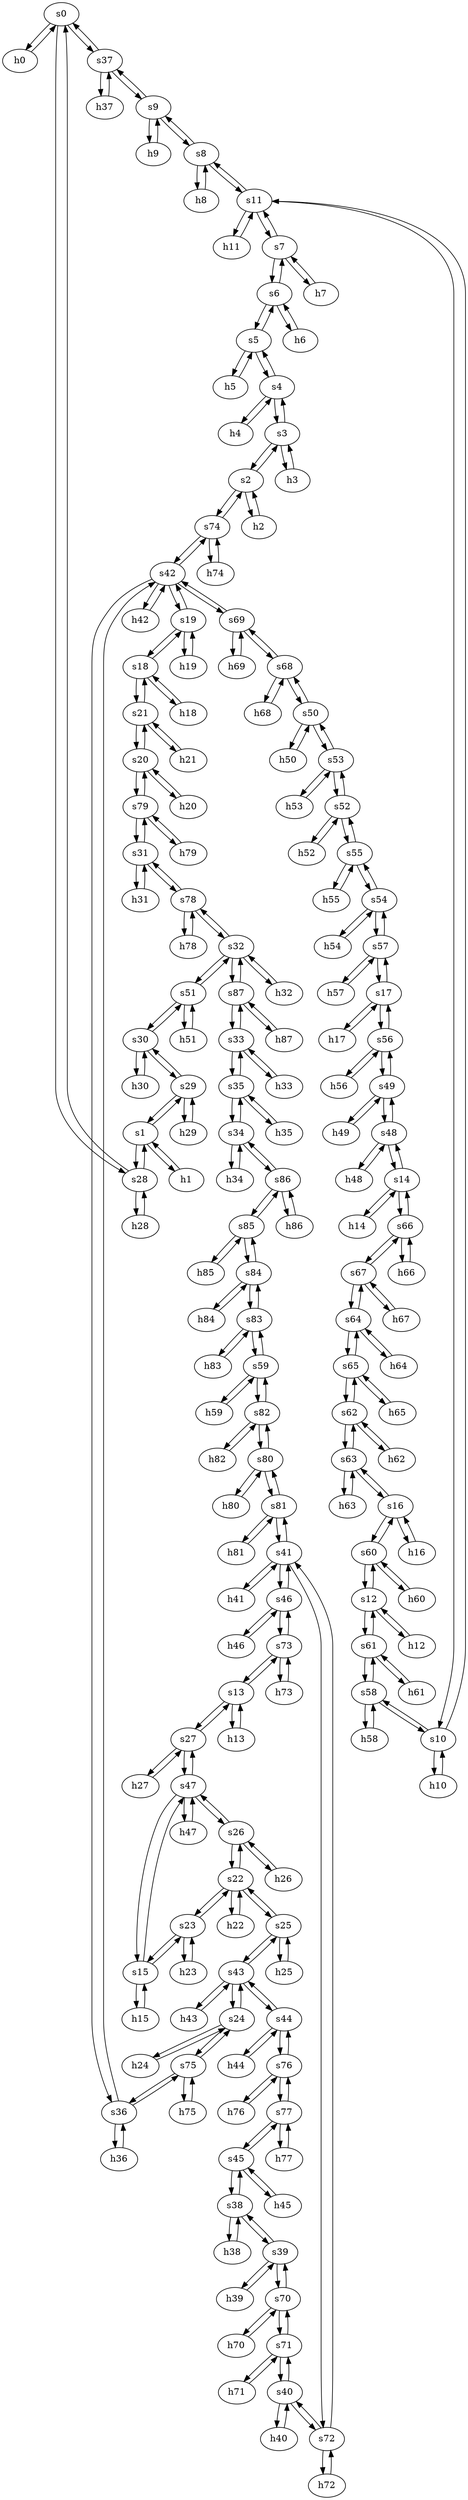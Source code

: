strict digraph Viatel {
	s0	 [id=0,
		type=switch];
	h0	 [ip="111.0.0.0",
		mac="00:00:00:00:0:0",
		type=host];
	s0 -> h0	 [capacity="1Gbps",
		cost=1,
		dst_port=1,
		src_port=1];
	s37	 [id=37,
		type=switch];
	s0 -> s37	 [capacity="1Gbps",
		cost=1,
		dst_port=2,
		src_port=3];
	s28	 [id=28,
		type=switch];
	s0 -> s28	 [capacity="1Gbps",
		cost=1,
		dst_port=2,
		src_port=2];
	s7	 [id=7,
		type=switch];
	s6	 [id=6,
		type=switch];
	s7 -> s6	 [capacity="1Gbps",
		cost=1,
		dst_port=3,
		src_port=2];
	s11	 [id=11,
		type=switch];
	s7 -> s11	 [capacity="1Gbps",
		cost=1,
		dst_port=2,
		src_port=3];
	h7	 [ip="111.0.7.7",
		mac="00:00:00:00:7:7",
		type=host];
	s7 -> h7	 [capacity="1Gbps",
		cost=1,
		dst_port=1,
		src_port=1];
	h20	 [ip="111.0.20.20",
		mac="00:00:00:00:20:20",
		type=host];
	s20	 [id=20,
		type=switch];
	h20 -> s20	 [capacity="1Gbps",
		cost=1,
		dst_port=1,
		src_port=1];
	h47	 [ip="111.0.47.47",
		mac="00:00:00:00:47:47",
		type=host];
	s47	 [id=47,
		type=switch];
	h47 -> s47	 [capacity="1Gbps",
		cost=1,
		dst_port=1,
		src_port=1];
	h46	 [ip="111.0.46.46",
		mac="00:00:00:00:46:46",
		type=host];
	s46	 [id=46,
		type=switch];
	h46 -> s46	 [capacity="1Gbps",
		cost=1,
		dst_port=1,
		src_port=1];
	h45	 [ip="111.0.45.45",
		mac="00:00:00:00:45:45",
		type=host];
	s45	 [id=45,
		type=switch];
	h45 -> s45	 [capacity="1Gbps",
		cost=1,
		dst_port=1,
		src_port=1];
	h44	 [ip="111.0.44.44",
		mac="00:00:00:00:44:44",
		type=host];
	s44	 [id=44,
		type=switch];
	h44 -> s44	 [capacity="1Gbps",
		cost=1,
		dst_port=1,
		src_port=1];
	h43	 [ip="111.0.43.43",
		mac="00:00:00:00:43:43",
		type=host];
	s43	 [id=43,
		type=switch];
	h43 -> s43	 [capacity="1Gbps",
		cost=1,
		dst_port=1,
		src_port=1];
	s5	 [id=5,
		type=switch];
	s5 -> s6	 [capacity="1Gbps",
		cost=1,
		dst_port=2,
		src_port=3];
	h5	 [ip="111.0.5.5",
		mac="00:00:00:00:5:5",
		type=host];
	s5 -> h5	 [capacity="1Gbps",
		cost=1,
		dst_port=1,
		src_port=1];
	s4	 [id=4,
		type=switch];
	s5 -> s4	 [capacity="1Gbps",
		cost=1,
		dst_port=3,
		src_port=2];
	h41	 [ip="111.0.41.41",
		mac="00:00:00:00:41:41",
		type=host];
	s41	 [id=41,
		type=switch];
	h41 -> s41	 [capacity="1Gbps",
		cost=1,
		dst_port=1,
		src_port=1];
	h40	 [ip="111.0.40.40",
		mac="00:00:00:00:40:40",
		type=host];
	s40	 [id=40,
		type=switch];
	h40 -> s40	 [capacity="1Gbps",
		cost=1,
		dst_port=1,
		src_port=1];
	h4	 [ip="111.0.4.4",
		mac="00:00:00:00:4:4",
		type=host];
	s4 -> h4	 [capacity="1Gbps",
		cost=1,
		dst_port=1,
		src_port=1];
	s4 -> s5	 [capacity="1Gbps",
		cost=1,
		dst_port=2,
		src_port=3];
	s3	 [id=3,
		type=switch];
	s4 -> s3	 [capacity="1Gbps",
		cost=1,
		dst_port=3,
		src_port=2];
	h49	 [ip="111.0.49.49",
		mac="00:00:00:00:49:49",
		type=host];
	s49	 [id=49,
		type=switch];
	h49 -> s49	 [capacity="1Gbps",
		cost=1,
		dst_port=1,
		src_port=1];
	h48	 [ip="111.0.48.48",
		mac="00:00:00:00:48:48",
		type=host];
	s48	 [id=48,
		type=switch];
	h48 -> s48	 [capacity="1Gbps",
		cost=1,
		dst_port=1,
		src_port=1];
	s57	 [id=57,
		type=switch];
	h57	 [ip="111.0.57.57",
		mac="00:00:00:00:57:57",
		type=host];
	s57 -> h57	 [capacity="1Gbps",
		cost=1,
		dst_port=1,
		src_port=1];
	s54	 [id=54,
		type=switch];
	s57 -> s54	 [capacity="1Gbps",
		cost=1,
		dst_port=2,
		src_port=3];
	s17	 [id=17,
		type=switch];
	s57 -> s17	 [capacity="1Gbps",
		cost=1,
		dst_port=3,
		src_port=2];
	s56	 [id=56,
		type=switch];
	s56 -> s49	 [capacity="1Gbps",
		cost=1,
		dst_port=3,
		src_port=3];
	h56	 [ip="111.0.56.56",
		mac="00:00:00:00:56:56",
		type=host];
	s56 -> h56	 [capacity="1Gbps",
		cost=1,
		dst_port=1,
		src_port=1];
	s56 -> s17	 [capacity="1Gbps",
		cost=1,
		dst_port=2,
		src_port=2];
	s55	 [id=55,
		type=switch];
	s52	 [id=52,
		type=switch];
	s55 -> s52	 [capacity="1Gbps",
		cost=1,
		dst_port=3,
		src_port=2];
	h55	 [ip="111.0.55.55",
		mac="00:00:00:00:55:55",
		type=host];
	s55 -> h55	 [capacity="1Gbps",
		cost=1,
		dst_port=1,
		src_port=1];
	s55 -> s54	 [capacity="1Gbps",
		cost=1,
		dst_port=3,
		src_port=3];
	s54 -> s55	 [capacity="1Gbps",
		cost=1,
		dst_port=3,
		src_port=3];
	h54	 [ip="111.0.54.54",
		mac="00:00:00:00:54:54",
		type=host];
	s54 -> h54	 [capacity="1Gbps",
		cost=1,
		dst_port=1,
		src_port=1];
	s54 -> s57	 [capacity="1Gbps",
		cost=1,
		dst_port=3,
		src_port=2];
	s53	 [id=53,
		type=switch];
	s53 -> s52	 [capacity="1Gbps",
		cost=1,
		dst_port=2,
		src_port=3];
	h53	 [ip="111.0.53.53",
		mac="00:00:00:00:53:53",
		type=host];
	s53 -> h53	 [capacity="1Gbps",
		cost=1,
		dst_port=1,
		src_port=1];
	s50	 [id=50,
		type=switch];
	s53 -> s50	 [capacity="1Gbps",
		cost=1,
		dst_port=3,
		src_port=2];
	s52 -> s55	 [capacity="1Gbps",
		cost=1,
		dst_port=2,
		src_port=3];
	s52 -> s53	 [capacity="1Gbps",
		cost=1,
		dst_port=3,
		src_port=2];
	h52	 [ip="111.0.52.52",
		mac="00:00:00:00:52:52",
		type=host];
	s52 -> h52	 [capacity="1Gbps",
		cost=1,
		dst_port=1,
		src_port=1];
	s51	 [id=51,
		type=switch];
	s32	 [id=32,
		type=switch];
	s51 -> s32	 [capacity="1Gbps",
		cost=1,
		dst_port=2,
		src_port=3];
	h51	 [ip="111.0.51.51",
		mac="00:00:00:00:51:51",
		type=host];
	s51 -> h51	 [capacity="1Gbps",
		cost=1,
		dst_port=1,
		src_port=1];
	s30	 [id=30,
		type=switch];
	s51 -> s30	 [capacity="1Gbps",
		cost=1,
		dst_port=3,
		src_port=2];
	s50 -> s53	 [capacity="1Gbps",
		cost=1,
		dst_port=2,
		src_port=3];
	h50	 [ip="111.0.50.50",
		mac="00:00:00:00:50:50",
		type=host];
	s50 -> h50	 [capacity="1Gbps",
		cost=1,
		dst_port=1,
		src_port=1];
	s68	 [id=68,
		type=switch];
	s50 -> s68	 [capacity="1Gbps",
		cost=1,
		dst_port=2,
		src_port=2];
	s59	 [id=59,
		type=switch];
	s83	 [id=83,
		type=switch];
	s59 -> s83	 [capacity="1Gbps",
		cost=1,
		dst_port=2,
		src_port=3];
	s82	 [id=82,
		type=switch];
	s59 -> s82	 [capacity="1Gbps",
		cost=1,
		dst_port=2,
		src_port=2];
	h59	 [ip="111.0.59.59",
		mac="00:00:00:00:59:59",
		type=host];
	s59 -> h59	 [capacity="1Gbps",
		cost=1,
		dst_port=1,
		src_port=1];
	s58	 [id=58,
		type=switch];
	s61	 [id=61,
		type=switch];
	s58 -> s61	 [capacity="1Gbps",
		cost=1,
		dst_port=3,
		src_port=3];
	h58	 [ip="111.0.58.58",
		mac="00:00:00:00:58:58",
		type=host];
	s58 -> h58	 [capacity="1Gbps",
		cost=1,
		dst_port=1,
		src_port=1];
	s10	 [id=10,
		type=switch];
	s58 -> s10	 [capacity="1Gbps",
		cost=1,
		dst_port=2,
		src_port=2];
	h54 -> s54	 [capacity="1Gbps",
		cost=1,
		dst_port=1,
		src_port=1];
	h55 -> s55	 [capacity="1Gbps",
		cost=1,
		dst_port=1,
		src_port=1];
	h56 -> s56	 [capacity="1Gbps",
		cost=1,
		dst_port=1,
		src_port=1];
	h57 -> s57	 [capacity="1Gbps",
		cost=1,
		dst_port=1,
		src_port=1];
	h50 -> s50	 [capacity="1Gbps",
		cost=1,
		dst_port=1,
		src_port=1];
	h51 -> s51	 [capacity="1Gbps",
		cost=1,
		dst_port=1,
		src_port=1];
	h52 -> s52	 [capacity="1Gbps",
		cost=1,
		dst_port=1,
		src_port=1];
	h53 -> s53	 [capacity="1Gbps",
		cost=1,
		dst_port=1,
		src_port=1];
	h58 -> s58	 [capacity="1Gbps",
		cost=1,
		dst_port=1,
		src_port=1];
	h59 -> s59	 [capacity="1Gbps",
		cost=1,
		dst_port=1,
		src_port=1];
	s44 -> h44	 [capacity="1Gbps",
		cost=1,
		dst_port=1,
		src_port=1];
	s44 -> s43	 [capacity="1Gbps",
		cost=1,
		dst_port=4,
		src_port=2];
	s76	 [id=76,
		type=switch];
	s44 -> s76	 [capacity="1Gbps",
		cost=1,
		dst_port=2,
		src_port=3];
	h24	 [ip="111.0.24.24",
		mac="00:00:00:00:24:24",
		type=host];
	s24	 [id=24,
		type=switch];
	h24 -> s24	 [capacity="1Gbps",
		cost=1,
		dst_port=1,
		src_port=1];
	s46 -> h46	 [capacity="1Gbps",
		cost=1,
		dst_port=1,
		src_port=1];
	s73	 [id=73,
		type=switch];
	s46 -> s73	 [capacity="1Gbps",
		cost=1,
		dst_port=3,
		src_port=3];
	s46 -> s41	 [capacity="1Gbps",
		cost=1,
		dst_port=4,
		src_port=2];
	s47 -> h47	 [capacity="1Gbps",
		cost=1,
		dst_port=1,
		src_port=1];
	s26	 [id=26,
		type=switch];
	s47 -> s26	 [capacity="1Gbps",
		cost=1,
		dst_port=3,
		src_port=3];
	s27	 [id=27,
		type=switch];
	s47 -> s27	 [capacity="1Gbps",
		cost=1,
		dst_port=3,
		src_port=4];
	s15	 [id=15,
		type=switch];
	s47 -> s15	 [capacity="1Gbps",
		cost=1,
		dst_port=3,
		src_port=2];
	s71	 [id=71,
		type=switch];
	s40 -> s71	 [capacity="1Gbps",
		cost=1,
		dst_port=2,
		src_port=3];
	s40 -> h40	 [capacity="1Gbps",
		cost=1,
		dst_port=1,
		src_port=1];
	s72	 [id=72,
		type=switch];
	s40 -> s72	 [capacity="1Gbps",
		cost=1,
		dst_port=2,
		src_port=2];
	s41 -> h41	 [capacity="1Gbps",
		cost=1,
		dst_port=1,
		src_port=1];
	s41 -> s46	 [capacity="1Gbps",
		cost=1,
		dst_port=2,
		src_port=4];
	s41 -> s72	 [capacity="1Gbps",
		cost=1,
		dst_port=3,
		src_port=2];
	s81	 [id=81,
		type=switch];
	s41 -> s81	 [capacity="1Gbps",
		cost=1,
		dst_port=2,
		src_port=3];
	s42	 [id=42,
		type=switch];
	s19	 [id=19,
		type=switch];
	s42 -> s19	 [capacity="1Gbps",
		cost=1,
		dst_port=3,
		src_port=2];
	s69	 [id=69,
		type=switch];
	s42 -> s69	 [capacity="1Gbps",
		cost=1,
		dst_port=2,
		src_port=5];
	h42	 [ip="111.0.42.42",
		mac="00:00:00:00:42:42",
		type=host];
	s42 -> h42	 [capacity="1Gbps",
		cost=1,
		dst_port=1,
		src_port=1];
	s74	 [id=74,
		type=switch];
	s42 -> s74	 [capacity="1Gbps",
		cost=1,
		dst_port=3,
		src_port=4];
	s36	 [id=36,
		type=switch];
	s42 -> s36	 [capacity="1Gbps",
		cost=1,
		dst_port=2,
		src_port=3];
	s43 -> h43	 [capacity="1Gbps",
		cost=1,
		dst_port=1,
		src_port=1];
	s43 -> s44	 [capacity="1Gbps",
		cost=1,
		dst_port=2,
		src_port=4];
	s25	 [id=25,
		type=switch];
	s43 -> s25	 [capacity="1Gbps",
		cost=1,
		dst_port=3,
		src_port=3];
	s43 -> s24	 [capacity="1Gbps",
		cost=1,
		dst_port=3,
		src_port=2];
	s48 -> s49	 [capacity="1Gbps",
		cost=1,
		dst_port=2,
		src_port=3];
	s48 -> h48	 [capacity="1Gbps",
		cost=1,
		dst_port=1,
		src_port=1];
	s14	 [id=14,
		type=switch];
	s48 -> s14	 [capacity="1Gbps",
		cost=1,
		dst_port=2,
		src_port=2];
	s49 -> s48	 [capacity="1Gbps",
		cost=1,
		dst_port=3,
		src_port=2];
	s49 -> s56	 [capacity="1Gbps",
		cost=1,
		dst_port=3,
		src_port=3];
	s49 -> h49	 [capacity="1Gbps",
		cost=1,
		dst_port=1,
		src_port=1];
	h42 -> s42	 [capacity="1Gbps",
		cost=1,
		dst_port=1,
		src_port=1];
	h69	 [ip="111.0.69.69",
		mac="00:00:00:00:69:69",
		type=host];
	h69 -> s69	 [capacity="1Gbps",
		cost=1,
		dst_port=1,
		src_port=1];
	h68	 [ip="111.0.68.68",
		mac="00:00:00:00:68:68",
		type=host];
	h68 -> s68	 [capacity="1Gbps",
		cost=1,
		dst_port=1,
		src_port=1];
	h61	 [ip="111.0.61.61",
		mac="00:00:00:00:61:61",
		type=host];
	h61 -> s61	 [capacity="1Gbps",
		cost=1,
		dst_port=1,
		src_port=1];
	h60	 [ip="111.0.60.60",
		mac="00:00:00:00:60:60",
		type=host];
	s60	 [id=60,
		type=switch];
	h60 -> s60	 [capacity="1Gbps",
		cost=1,
		dst_port=1,
		src_port=1];
	h63	 [ip="111.0.63.63",
		mac="00:00:00:00:63:63",
		type=host];
	s63	 [id=63,
		type=switch];
	h63 -> s63	 [capacity="1Gbps",
		cost=1,
		dst_port=1,
		src_port=1];
	h62	 [ip="111.0.62.62",
		mac="00:00:00:00:62:62",
		type=host];
	s62	 [id=62,
		type=switch];
	h62 -> s62	 [capacity="1Gbps",
		cost=1,
		dst_port=1,
		src_port=1];
	h65	 [ip="111.0.65.65",
		mac="00:00:00:00:65:65",
		type=host];
	s65	 [id=65,
		type=switch];
	h65 -> s65	 [capacity="1Gbps",
		cost=1,
		dst_port=1,
		src_port=1];
	h64	 [ip="111.0.64.64",
		mac="00:00:00:00:64:64",
		type=host];
	s64	 [id=64,
		type=switch];
	h64 -> s64	 [capacity="1Gbps",
		cost=1,
		dst_port=1,
		src_port=1];
	h67	 [ip="111.0.67.67",
		mac="00:00:00:00:67:67",
		type=host];
	s67	 [id=67,
		type=switch];
	h67 -> s67	 [capacity="1Gbps",
		cost=1,
		dst_port=1,
		src_port=1];
	h66	 [ip="111.0.66.66",
		mac="00:00:00:00:66:66",
		type=host];
	s66	 [id=66,
		type=switch];
	h66 -> s66	 [capacity="1Gbps",
		cost=1,
		dst_port=1,
		src_port=1];
	s77	 [id=77,
		type=switch];
	s45 -> s77	 [capacity="1Gbps",
		cost=1,
		dst_port=2,
		src_port=3];
	s38	 [id=38,
		type=switch];
	s45 -> s38	 [capacity="1Gbps",
		cost=1,
		dst_port=2,
		src_port=2];
	s45 -> h45	 [capacity="1Gbps",
		cost=1,
		dst_port=1,
		src_port=1];
	s79	 [id=79,
		type=switch];
	h79	 [ip="111.0.79.79",
		mac="00:00:00:00:79:79",
		type=host];
	s79 -> h79	 [capacity="1Gbps",
		cost=1,
		dst_port=1,
		src_port=1];
	s31	 [id=31,
		type=switch];
	s79 -> s31	 [capacity="1Gbps",
		cost=1,
		dst_port=3,
		src_port=3];
	s79 -> s20	 [capacity="1Gbps",
		cost=1,
		dst_port=3,
		src_port=2];
	s78	 [id=78,
		type=switch];
	s78 -> s32	 [capacity="1Gbps",
		cost=1,
		dst_port=3,
		src_port=3];
	h78	 [ip="111.0.78.78",
		mac="00:00:00:00:78:78",
		type=host];
	s78 -> h78	 [capacity="1Gbps",
		cost=1,
		dst_port=1,
		src_port=1];
	s78 -> s31	 [capacity="1Gbps",
		cost=1,
		dst_port=2,
		src_port=2];
	h71	 [ip="111.0.71.71",
		mac="00:00:00:00:71:71",
		type=host];
	s71 -> h71	 [capacity="1Gbps",
		cost=1,
		dst_port=1,
		src_port=1];
	s71 -> s40	 [capacity="1Gbps",
		cost=1,
		dst_port=3,
		src_port=2];
	s70	 [id=70,
		type=switch];
	s71 -> s70	 [capacity="1Gbps",
		cost=1,
		dst_port=3,
		src_port=3];
	s70 -> s71	 [capacity="1Gbps",
		cost=1,
		dst_port=3,
		src_port=3];
	s39	 [id=39,
		type=switch];
	s70 -> s39	 [capacity="1Gbps",
		cost=1,
		dst_port=3,
		src_port=2];
	h70	 [ip="111.0.70.70",
		mac="00:00:00:00:70:70",
		type=host];
	s70 -> h70	 [capacity="1Gbps",
		cost=1,
		dst_port=1,
		src_port=1];
	s13	 [id=13,
		type=switch];
	s73 -> s13	 [capacity="1Gbps",
		cost=1,
		dst_port=2,
		src_port=2];
	s73 -> s46	 [capacity="1Gbps",
		cost=1,
		dst_port=3,
		src_port=3];
	h73	 [ip="111.0.73.73",
		mac="00:00:00:00:73:73",
		type=host];
	s73 -> h73	 [capacity="1Gbps",
		cost=1,
		dst_port=1,
		src_port=1];
	s72 -> s41	 [capacity="1Gbps",
		cost=1,
		dst_port=2,
		src_port=3];
	h72	 [ip="111.0.72.72",
		mac="00:00:00:00:72:72",
		type=host];
	s72 -> h72	 [capacity="1Gbps",
		cost=1,
		dst_port=1,
		src_port=1];
	s72 -> s40	 [capacity="1Gbps",
		cost=1,
		dst_port=2,
		src_port=2];
	s75	 [id=75,
		type=switch];
	h75	 [ip="111.0.75.75",
		mac="00:00:00:00:75:75",
		type=host];
	s75 -> h75	 [capacity="1Gbps",
		cost=1,
		dst_port=1,
		src_port=1];
	s75 -> s36	 [capacity="1Gbps",
		cost=1,
		dst_port=3,
		src_port=3];
	s75 -> s24	 [capacity="1Gbps",
		cost=1,
		dst_port=2,
		src_port=2];
	s74 -> s42	 [capacity="1Gbps",
		cost=1,
		dst_port=4,
		src_port=3];
	h74	 [ip="111.0.74.74",
		mac="00:00:00:00:74:74",
		type=host];
	s74 -> h74	 [capacity="1Gbps",
		cost=1,
		dst_port=1,
		src_port=1];
	s2	 [id=2,
		type=switch];
	s74 -> s2	 [capacity="1Gbps",
		cost=1,
		dst_port=2,
		src_port=2];
	h77	 [ip="111.0.77.77",
		mac="00:00:00:00:77:77",
		type=host];
	s77 -> h77	 [capacity="1Gbps",
		cost=1,
		dst_port=1,
		src_port=1];
	s77 -> s45	 [capacity="1Gbps",
		cost=1,
		dst_port=3,
		src_port=2];
	s77 -> s76	 [capacity="1Gbps",
		cost=1,
		dst_port=3,
		src_port=3];
	s76 -> s77	 [capacity="1Gbps",
		cost=1,
		dst_port=3,
		src_port=3];
	s76 -> s44	 [capacity="1Gbps",
		cost=1,
		dst_port=3,
		src_port=2];
	h76	 [ip="111.0.76.76",
		mac="00:00:00:00:76:76",
		type=host];
	s76 -> h76	 [capacity="1Gbps",
		cost=1,
		dst_port=1,
		src_port=1];
	s18	 [id=18,
		type=switch];
	s19 -> s18	 [capacity="1Gbps",
		cost=1,
		dst_port=2,
		src_port=2];
	s19 -> s42	 [capacity="1Gbps",
		cost=1,
		dst_port=2,
		src_port=3];
	h19	 [ip="111.0.19.19",
		mac="00:00:00:00:19:19",
		type=host];
	s19 -> h19	 [capacity="1Gbps",
		cost=1,
		dst_port=1,
		src_port=1];
	s18 -> s19	 [capacity="1Gbps",
		cost=1,
		dst_port=2,
		src_port=2];
	s21	 [id=21,
		type=switch];
	s18 -> s21	 [capacity="1Gbps",
		cost=1,
		dst_port=2,
		src_port=3];
	h18	 [ip="111.0.18.18",
		mac="00:00:00:00:18:18",
		type=host];
	s18 -> h18	 [capacity="1Gbps",
		cost=1,
		dst_port=1,
		src_port=1];
	s13 -> s73	 [capacity="1Gbps",
		cost=1,
		dst_port=2,
		src_port=2];
	s13 -> s27	 [capacity="1Gbps",
		cost=1,
		dst_port=2,
		src_port=3];
	h13	 [ip="111.0.13.13",
		mac="00:00:00:00:13:13",
		type=host];
	s13 -> h13	 [capacity="1Gbps",
		cost=1,
		dst_port=1,
		src_port=1];
	s12	 [id=12,
		type=switch];
	s12 -> s61	 [capacity="1Gbps",
		cost=1,
		dst_port=2,
		src_port=3];
	h12	 [ip="111.0.12.12",
		mac="00:00:00:00:12:12",
		type=host];
	s12 -> h12	 [capacity="1Gbps",
		cost=1,
		dst_port=1,
		src_port=1];
	s12 -> s60	 [capacity="1Gbps",
		cost=1,
		dst_port=2,
		src_port=2];
	h11	 [ip="111.0.11.11",
		mac="00:00:00:00:11:11",
		type=host];
	s11 -> h11	 [capacity="1Gbps",
		cost=1,
		dst_port=1,
		src_port=1];
	s11 -> s7	 [capacity="1Gbps",
		cost=1,
		dst_port=3,
		src_port=2];
	s8	 [id=8,
		type=switch];
	s11 -> s8	 [capacity="1Gbps",
		cost=1,
		dst_port=3,
		src_port=3];
	s11 -> s10	 [capacity="1Gbps",
		cost=1,
		dst_port=3,
		src_port=4];
	s10 -> s58	 [capacity="1Gbps",
		cost=1,
		dst_port=2,
		src_port=2];
	s10 -> s11	 [capacity="1Gbps",
		cost=1,
		dst_port=4,
		src_port=3];
	h10	 [ip="111.0.10.10",
		mac="00:00:00:00:10:10",
		type=host];
	s10 -> h10	 [capacity="1Gbps",
		cost=1,
		dst_port=1,
		src_port=1];
	s17 -> s56	 [capacity="1Gbps",
		cost=1,
		dst_port=2,
		src_port=2];
	s17 -> s57	 [capacity="1Gbps",
		cost=1,
		dst_port=2,
		src_port=3];
	h17	 [ip="111.0.17.17",
		mac="00:00:00:00:17:17",
		type=host];
	s17 -> h17	 [capacity="1Gbps",
		cost=1,
		dst_port=1,
		src_port=1];
	s16	 [id=16,
		type=switch];
	s16 -> s63	 [capacity="1Gbps",
		cost=1,
		dst_port=2,
		src_port=3];
	s16 -> s60	 [capacity="1Gbps",
		cost=1,
		dst_port=3,
		src_port=2];
	h16	 [ip="111.0.16.16",
		mac="00:00:00:00:16:16",
		type=host];
	s16 -> h16	 [capacity="1Gbps",
		cost=1,
		dst_port=1,
		src_port=1];
	h15	 [ip="111.0.15.15",
		mac="00:00:00:00:15:15",
		type=host];
	s15 -> h15	 [capacity="1Gbps",
		cost=1,
		dst_port=1,
		src_port=1];
	s15 -> s47	 [capacity="1Gbps",
		cost=1,
		dst_port=2,
		src_port=3];
	s23	 [id=23,
		type=switch];
	s15 -> s23	 [capacity="1Gbps",
		cost=1,
		dst_port=2,
		src_port=2];
	s14 -> s48	 [capacity="1Gbps",
		cost=1,
		dst_port=2,
		src_port=2];
	s14 -> s66	 [capacity="1Gbps",
		cost=1,
		dst_port=2,
		src_port=3];
	h14	 [ip="111.0.14.14",
		mac="00:00:00:00:14:14",
		type=host];
	s14 -> h14	 [capacity="1Gbps",
		cost=1,
		dst_port=1,
		src_port=1];
	h78 -> s78	 [capacity="1Gbps",
		cost=1,
		dst_port=1,
		src_port=1];
	h79 -> s79	 [capacity="1Gbps",
		cost=1,
		dst_port=1,
		src_port=1];
	h76 -> s76	 [capacity="1Gbps",
		cost=1,
		dst_port=1,
		src_port=1];
	h77 -> s77	 [capacity="1Gbps",
		cost=1,
		dst_port=1,
		src_port=1];
	h74 -> s74	 [capacity="1Gbps",
		cost=1,
		dst_port=1,
		src_port=1];
	h75 -> s75	 [capacity="1Gbps",
		cost=1,
		dst_port=1,
		src_port=1];
	h72 -> s72	 [capacity="1Gbps",
		cost=1,
		dst_port=1,
		src_port=1];
	h73 -> s73	 [capacity="1Gbps",
		cost=1,
		dst_port=1,
		src_port=1];
	h70 -> s70	 [capacity="1Gbps",
		cost=1,
		dst_port=1,
		src_port=1];
	h71 -> s71	 [capacity="1Gbps",
		cost=1,
		dst_port=1,
		src_port=1];
	s68 -> s69	 [capacity="1Gbps",
		cost=1,
		dst_port=3,
		src_port=3];
	s68 -> h68	 [capacity="1Gbps",
		cost=1,
		dst_port=1,
		src_port=1];
	s68 -> s50	 [capacity="1Gbps",
		cost=1,
		dst_port=2,
		src_port=2];
	s69 -> h69	 [capacity="1Gbps",
		cost=1,
		dst_port=1,
		src_port=1];
	s69 -> s42	 [capacity="1Gbps",
		cost=1,
		dst_port=5,
		src_port=2];
	s69 -> s68	 [capacity="1Gbps",
		cost=1,
		dst_port=3,
		src_port=3];
	s66 -> h66	 [capacity="1Gbps",
		cost=1,
		dst_port=1,
		src_port=1];
	s66 -> s14	 [capacity="1Gbps",
		cost=1,
		dst_port=3,
		src_port=2];
	s66 -> s67	 [capacity="1Gbps",
		cost=1,
		dst_port=3,
		src_port=3];
	s67 -> h67	 [capacity="1Gbps",
		cost=1,
		dst_port=1,
		src_port=1];
	s67 -> s66	 [capacity="1Gbps",
		cost=1,
		dst_port=3,
		src_port=3];
	s67 -> s64	 [capacity="1Gbps",
		cost=1,
		dst_port=3,
		src_port=2];
	s64 -> h64	 [capacity="1Gbps",
		cost=1,
		dst_port=1,
		src_port=1];
	s64 -> s65	 [capacity="1Gbps",
		cost=1,
		dst_port=3,
		src_port=2];
	s64 -> s67	 [capacity="1Gbps",
		cost=1,
		dst_port=2,
		src_port=3];
	s65 -> h65	 [capacity="1Gbps",
		cost=1,
		dst_port=1,
		src_port=1];
	s65 -> s64	 [capacity="1Gbps",
		cost=1,
		dst_port=2,
		src_port=3];
	s65 -> s62	 [capacity="1Gbps",
		cost=1,
		dst_port=2,
		src_port=2];
	s62 -> s63	 [capacity="1Gbps",
		cost=1,
		dst_port=3,
		src_port=3];
	s62 -> s65	 [capacity="1Gbps",
		cost=1,
		dst_port=2,
		src_port=2];
	s62 -> h62	 [capacity="1Gbps",
		cost=1,
		dst_port=1,
		src_port=1];
	s63 -> s16	 [capacity="1Gbps",
		cost=1,
		dst_port=3,
		src_port=2];
	s63 -> h63	 [capacity="1Gbps",
		cost=1,
		dst_port=1,
		src_port=1];
	s63 -> s62	 [capacity="1Gbps",
		cost=1,
		dst_port=3,
		src_port=3];
	s60 -> s16	 [capacity="1Gbps",
		cost=1,
		dst_port=2,
		src_port=3];
	s60 -> h60	 [capacity="1Gbps",
		cost=1,
		dst_port=1,
		src_port=1];
	s60 -> s12	 [capacity="1Gbps",
		cost=1,
		dst_port=2,
		src_port=2];
	s61 -> s58	 [capacity="1Gbps",
		cost=1,
		dst_port=3,
		src_port=3];
	s61 -> s12	 [capacity="1Gbps",
		cost=1,
		dst_port=3,
		src_port=2];
	s61 -> h61	 [capacity="1Gbps",
		cost=1,
		dst_port=1,
		src_port=1];
	h8	 [ip="111.0.8.8",
		mac="00:00:00:00:8:8",
		type=host];
	h8 -> s8	 [capacity="1Gbps",
		cost=1,
		dst_port=1,
		src_port=1];
	h9	 [ip="111.0.9.9",
		mac="00:00:00:00:9:9",
		type=host];
	s9	 [id=9,
		type=switch];
	h9 -> s9	 [capacity="1Gbps",
		cost=1,
		dst_port=1,
		src_port=1];
	h2	 [ip="111.0.2.2",
		mac="00:00:00:00:2:2",
		type=host];
	h2 -> s2	 [capacity="1Gbps",
		cost=1,
		dst_port=1,
		src_port=1];
	h3	 [ip="111.0.3.3",
		mac="00:00:00:00:3:3",
		type=host];
	h3 -> s3	 [capacity="1Gbps",
		cost=1,
		dst_port=1,
		src_port=1];
	h0 -> s0	 [capacity="1Gbps",
		cost=1,
		dst_port=1,
		src_port=1];
	h1	 [ip="111.0.1.1",
		mac="00:00:00:00:1:1",
		type=host];
	s1	 [id=1,
		type=switch];
	h1 -> s1	 [capacity="1Gbps",
		cost=1,
		dst_port=1,
		src_port=1];
	h6	 [ip="111.0.6.6",
		mac="00:00:00:00:6:6",
		type=host];
	h6 -> s6	 [capacity="1Gbps",
		cost=1,
		dst_port=1,
		src_port=1];
	h7 -> s7	 [capacity="1Gbps",
		cost=1,
		dst_port=1,
		src_port=1];
	h4 -> s4	 [capacity="1Gbps",
		cost=1,
		dst_port=1,
		src_port=1];
	h5 -> s5	 [capacity="1Gbps",
		cost=1,
		dst_port=1,
		src_port=1];
	s80	 [id=80,
		type=switch];
	h80	 [ip="111.0.80.80",
		mac="00:00:00:00:80:80",
		type=host];
	s80 -> h80	 [capacity="1Gbps",
		cost=1,
		dst_port=1,
		src_port=1];
	s80 -> s81	 [capacity="1Gbps",
		cost=1,
		dst_port=3,
		src_port=2];
	s80 -> s82	 [capacity="1Gbps",
		cost=1,
		dst_port=3,
		src_port=3];
	s81 -> s41	 [capacity="1Gbps",
		cost=1,
		dst_port=3,
		src_port=2];
	s81 -> s80	 [capacity="1Gbps",
		cost=1,
		dst_port=2,
		src_port=3];
	h81	 [ip="111.0.81.81",
		mac="00:00:00:00:81:81",
		type=host];
	s81 -> h81	 [capacity="1Gbps",
		cost=1,
		dst_port=1,
		src_port=1];
	s82 -> s59	 [capacity="1Gbps",
		cost=1,
		dst_port=2,
		src_port=2];
	h82	 [ip="111.0.82.82",
		mac="00:00:00:00:82:82",
		type=host];
	s82 -> h82	 [capacity="1Gbps",
		cost=1,
		dst_port=1,
		src_port=1];
	s82 -> s80	 [capacity="1Gbps",
		cost=1,
		dst_port=3,
		src_port=3];
	s83 -> s59	 [capacity="1Gbps",
		cost=1,
		dst_port=3,
		src_port=2];
	s84	 [id=84,
		type=switch];
	s83 -> s84	 [capacity="1Gbps",
		cost=1,
		dst_port=2,
		src_port=3];
	h83	 [ip="111.0.83.83",
		mac="00:00:00:00:83:83",
		type=host];
	s83 -> h83	 [capacity="1Gbps",
		cost=1,
		dst_port=1,
		src_port=1];
	s85	 [id=85,
		type=switch];
	s84 -> s85	 [capacity="1Gbps",
		cost=1,
		dst_port=2,
		src_port=3];
	s84 -> s83	 [capacity="1Gbps",
		cost=1,
		dst_port=3,
		src_port=2];
	h84	 [ip="111.0.84.84",
		mac="00:00:00:00:84:84",
		type=host];
	s84 -> h84	 [capacity="1Gbps",
		cost=1,
		dst_port=1,
		src_port=1];
	s85 -> s84	 [capacity="1Gbps",
		cost=1,
		dst_port=3,
		src_port=2];
	s86	 [id=86,
		type=switch];
	s85 -> s86	 [capacity="1Gbps",
		cost=1,
		dst_port=3,
		src_port=3];
	h85	 [ip="111.0.85.85",
		mac="00:00:00:00:85:85",
		type=host];
	s85 -> h85	 [capacity="1Gbps",
		cost=1,
		dst_port=1,
		src_port=1];
	h86	 [ip="111.0.86.86",
		mac="00:00:00:00:86:86",
		type=host];
	s86 -> h86	 [capacity="1Gbps",
		cost=1,
		dst_port=1,
		src_port=1];
	s86 -> s85	 [capacity="1Gbps",
		cost=1,
		dst_port=3,
		src_port=3];
	s34	 [id=34,
		type=switch];
	s86 -> s34	 [capacity="1Gbps",
		cost=1,
		dst_port=3,
		src_port=2];
	s87	 [id=87,
		type=switch];
	s33	 [id=33,
		type=switch];
	s87 -> s33	 [capacity="1Gbps",
		cost=1,
		dst_port=3,
		src_port=3];
	h87	 [ip="111.0.87.87",
		mac="00:00:00:00:87:87",
		type=host];
	s87 -> h87	 [capacity="1Gbps",
		cost=1,
		dst_port=1,
		src_port=1];
	s87 -> s32	 [capacity="1Gbps",
		cost=1,
		dst_port=4,
		src_port=2];
	h83 -> s83	 [capacity="1Gbps",
		cost=1,
		dst_port=1,
		src_port=1];
	h82 -> s82	 [capacity="1Gbps",
		cost=1,
		dst_port=1,
		src_port=1];
	h81 -> s81	 [capacity="1Gbps",
		cost=1,
		dst_port=1,
		src_port=1];
	h80 -> s80	 [capacity="1Gbps",
		cost=1,
		dst_port=1,
		src_port=1];
	h87 -> s87	 [capacity="1Gbps",
		cost=1,
		dst_port=1,
		src_port=1];
	h86 -> s86	 [capacity="1Gbps",
		cost=1,
		dst_port=1,
		src_port=1];
	h85 -> s85	 [capacity="1Gbps",
		cost=1,
		dst_port=1,
		src_port=1];
	h84 -> s84	 [capacity="1Gbps",
		cost=1,
		dst_port=1,
		src_port=1];
	s39 -> s38	 [capacity="1Gbps",
		cost=1,
		dst_port=3,
		src_port=2];
	h39	 [ip="111.0.39.39",
		mac="00:00:00:00:39:39",
		type=host];
	s39 -> h39	 [capacity="1Gbps",
		cost=1,
		dst_port=1,
		src_port=1];
	s39 -> s70	 [capacity="1Gbps",
		cost=1,
		dst_port=2,
		src_port=3];
	s38 -> s39	 [capacity="1Gbps",
		cost=1,
		dst_port=2,
		src_port=3];
	s38 -> s45	 [capacity="1Gbps",
		cost=1,
		dst_port=2,
		src_port=2];
	h38	 [ip="111.0.38.38",
		mac="00:00:00:00:38:38",
		type=host];
	s38 -> h38	 [capacity="1Gbps",
		cost=1,
		dst_port=1,
		src_port=1];
	s35	 [id=35,
		type=switch];
	s35 -> s33	 [capacity="1Gbps",
		cost=1,
		dst_port=2,
		src_port=2];
	s35 -> s34	 [capacity="1Gbps",
		cost=1,
		dst_port=2,
		src_port=3];
	h35	 [ip="111.0.35.35",
		mac="00:00:00:00:35:35",
		type=host];
	s35 -> h35	 [capacity="1Gbps",
		cost=1,
		dst_port=1,
		src_port=1];
	s34 -> s35	 [capacity="1Gbps",
		cost=1,
		dst_port=3,
		src_port=2];
	s34 -> s86	 [capacity="1Gbps",
		cost=1,
		dst_port=2,
		src_port=3];
	h34	 [ip="111.0.34.34",
		mac="00:00:00:00:34:34",
		type=host];
	s34 -> h34	 [capacity="1Gbps",
		cost=1,
		dst_port=1,
		src_port=1];
	s37 -> s0	 [capacity="1Gbps",
		cost=1,
		dst_port=3,
		src_port=2];
	h37	 [ip="111.0.37.37",
		mac="00:00:00:00:37:37",
		type=host];
	s37 -> h37	 [capacity="1Gbps",
		cost=1,
		dst_port=1,
		src_port=1];
	s37 -> s9	 [capacity="1Gbps",
		cost=1,
		dst_port=3,
		src_port=3];
	h36	 [ip="111.0.36.36",
		mac="00:00:00:00:36:36",
		type=host];
	s36 -> h36	 [capacity="1Gbps",
		cost=1,
		dst_port=1,
		src_port=1];
	s36 -> s42	 [capacity="1Gbps",
		cost=1,
		dst_port=3,
		src_port=2];
	s36 -> s75	 [capacity="1Gbps",
		cost=1,
		dst_port=3,
		src_port=3];
	s31 -> s79	 [capacity="1Gbps",
		cost=1,
		dst_port=3,
		src_port=3];
	s31 -> s78	 [capacity="1Gbps",
		cost=1,
		dst_port=2,
		src_port=2];
	h31	 [ip="111.0.31.31",
		mac="00:00:00:00:31:31",
		type=host];
	s31 -> h31	 [capacity="1Gbps",
		cost=1,
		dst_port=1,
		src_port=1];
	h30	 [ip="111.0.30.30",
		mac="00:00:00:00:30:30",
		type=host];
	s30 -> h30	 [capacity="1Gbps",
		cost=1,
		dst_port=1,
		src_port=1];
	s30 -> s51	 [capacity="1Gbps",
		cost=1,
		dst_port=2,
		src_port=3];
	s29	 [id=29,
		type=switch];
	s30 -> s29	 [capacity="1Gbps",
		cost=1,
		dst_port=3,
		src_port=2];
	s33 -> s35	 [capacity="1Gbps",
		cost=1,
		dst_port=2,
		src_port=2];
	s33 -> s87	 [capacity="1Gbps",
		cost=1,
		dst_port=3,
		src_port=3];
	h33	 [ip="111.0.33.33",
		mac="00:00:00:00:33:33",
		type=host];
	s33 -> h33	 [capacity="1Gbps",
		cost=1,
		dst_port=1,
		src_port=1];
	s32 -> s87	 [capacity="1Gbps",
		cost=1,
		dst_port=2,
		src_port=4];
	s32 -> s51	 [capacity="1Gbps",
		cost=1,
		dst_port=3,
		src_port=2];
	s32 -> s78	 [capacity="1Gbps",
		cost=1,
		dst_port=3,
		src_port=3];
	h32	 [ip="111.0.32.32",
		mac="00:00:00:00:32:32",
		type=host];
	s32 -> h32	 [capacity="1Gbps",
		cost=1,
		dst_port=1,
		src_port=1];
	h18 -> s18	 [capacity="1Gbps",
		cost=1,
		dst_port=1,
		src_port=1];
	h19 -> s19	 [capacity="1Gbps",
		cost=1,
		dst_port=1,
		src_port=1];
	h10 -> s10	 [capacity="1Gbps",
		cost=1,
		dst_port=1,
		src_port=1];
	h11 -> s11	 [capacity="1Gbps",
		cost=1,
		dst_port=1,
		src_port=1];
	h12 -> s12	 [capacity="1Gbps",
		cost=1,
		dst_port=1,
		src_port=1];
	h13 -> s13	 [capacity="1Gbps",
		cost=1,
		dst_port=1,
		src_port=1];
	h14 -> s14	 [capacity="1Gbps",
		cost=1,
		dst_port=1,
		src_port=1];
	h15 -> s15	 [capacity="1Gbps",
		cost=1,
		dst_port=1,
		src_port=1];
	h16 -> s16	 [capacity="1Gbps",
		cost=1,
		dst_port=1,
		src_port=1];
	h17 -> s17	 [capacity="1Gbps",
		cost=1,
		dst_port=1,
		src_port=1];
	s9 -> h9	 [capacity="1Gbps",
		cost=1,
		dst_port=1,
		src_port=1];
	s9 -> s8	 [capacity="1Gbps",
		cost=1,
		dst_port=2,
		src_port=2];
	s9 -> s37	 [capacity="1Gbps",
		cost=1,
		dst_port=3,
		src_port=3];
	s8 -> h8	 [capacity="1Gbps",
		cost=1,
		dst_port=1,
		src_port=1];
	s8 -> s11	 [capacity="1Gbps",
		cost=1,
		dst_port=3,
		src_port=3];
	s8 -> s9	 [capacity="1Gbps",
		cost=1,
		dst_port=2,
		src_port=2];
	h29	 [ip="111.0.29.29",
		mac="00:00:00:00:29:29",
		type=host];
	h29 -> s29	 [capacity="1Gbps",
		cost=1,
		dst_port=1,
		src_port=1];
	h28	 [ip="111.0.28.28",
		mac="00:00:00:00:28:28",
		type=host];
	h28 -> s28	 [capacity="1Gbps",
		cost=1,
		dst_port=1,
		src_port=1];
	s22	 [id=22,
		type=switch];
	s23 -> s22	 [capacity="1Gbps",
		cost=1,
		dst_port=4,
		src_port=3];
	h23	 [ip="111.0.23.23",
		mac="00:00:00:00:23:23",
		type=host];
	s23 -> h23	 [capacity="1Gbps",
		cost=1,
		dst_port=1,
		src_port=1];
	s23 -> s15	 [capacity="1Gbps",
		cost=1,
		dst_port=2,
		src_port=2];
	s3 -> h3	 [capacity="1Gbps",
		cost=1,
		dst_port=1,
		src_port=1];
	s3 -> s4	 [capacity="1Gbps",
		cost=1,
		dst_port=2,
		src_port=3];
	s3 -> s2	 [capacity="1Gbps",
		cost=1,
		dst_port=3,
		src_port=2];
	s2 -> h2	 [capacity="1Gbps",
		cost=1,
		dst_port=1,
		src_port=1];
	s2 -> s3	 [capacity="1Gbps",
		cost=1,
		dst_port=2,
		src_port=3];
	s2 -> s74	 [capacity="1Gbps",
		cost=1,
		dst_port=2,
		src_port=2];
	s1 -> h1	 [capacity="1Gbps",
		cost=1,
		dst_port=1,
		src_port=1];
	s1 -> s29	 [capacity="1Gbps",
		cost=1,
		dst_port=2,
		src_port=3];
	s1 -> s28	 [capacity="1Gbps",
		cost=1,
		dst_port=3,
		src_port=2];
	h26	 [ip="111.0.26.26",
		mac="00:00:00:00:26:26",
		type=host];
	h26 -> s26	 [capacity="1Gbps",
		cost=1,
		dst_port=1,
		src_port=1];
	h21	 [ip="111.0.21.21",
		mac="00:00:00:00:21:21",
		type=host];
	h21 -> s21	 [capacity="1Gbps",
		cost=1,
		dst_port=1,
		src_port=1];
	s6 -> s7	 [capacity="1Gbps",
		cost=1,
		dst_port=2,
		src_port=3];
	s6 -> s5	 [capacity="1Gbps",
		cost=1,
		dst_port=3,
		src_port=2];
	s6 -> h6	 [capacity="1Gbps",
		cost=1,
		dst_port=1,
		src_port=1];
	h23 -> s23	 [capacity="1Gbps",
		cost=1,
		dst_port=1,
		src_port=1];
	h22	 [ip="111.0.22.22",
		mac="00:00:00:00:22:22",
		type=host];
	h22 -> s22	 [capacity="1Gbps",
		cost=1,
		dst_port=1,
		src_port=1];
	h32 -> s32	 [capacity="1Gbps",
		cost=1,
		dst_port=1,
		src_port=1];
	h33 -> s33	 [capacity="1Gbps",
		cost=1,
		dst_port=1,
		src_port=1];
	h30 -> s30	 [capacity="1Gbps",
		cost=1,
		dst_port=1,
		src_port=1];
	h31 -> s31	 [capacity="1Gbps",
		cost=1,
		dst_port=1,
		src_port=1];
	h36 -> s36	 [capacity="1Gbps",
		cost=1,
		dst_port=1,
		src_port=1];
	h37 -> s37	 [capacity="1Gbps",
		cost=1,
		dst_port=1,
		src_port=1];
	h34 -> s34	 [capacity="1Gbps",
		cost=1,
		dst_port=1,
		src_port=1];
	h35 -> s35	 [capacity="1Gbps",
		cost=1,
		dst_port=1,
		src_port=1];
	h38 -> s38	 [capacity="1Gbps",
		cost=1,
		dst_port=1,
		src_port=1];
	h39 -> s39	 [capacity="1Gbps",
		cost=1,
		dst_port=1,
		src_port=1];
	s22 -> s23	 [capacity="1Gbps",
		cost=1,
		dst_port=3,
		src_port=4];
	s22 -> s26	 [capacity="1Gbps",
		cost=1,
		dst_port=2,
		src_port=3];
	s22 -> s25	 [capacity="1Gbps",
		cost=1,
		dst_port=2,
		src_port=2];
	s22 -> h22	 [capacity="1Gbps",
		cost=1,
		dst_port=1,
		src_port=1];
	h25	 [ip="111.0.25.25",
		mac="00:00:00:00:25:25",
		type=host];
	h25 -> s25	 [capacity="1Gbps",
		cost=1,
		dst_port=1,
		src_port=1];
	s20 -> h20	 [capacity="1Gbps",
		cost=1,
		dst_port=1,
		src_port=1];
	s20 -> s21	 [capacity="1Gbps",
		cost=1,
		dst_port=3,
		src_port=2];
	s20 -> s79	 [capacity="1Gbps",
		cost=1,
		dst_port=2,
		src_port=3];
	s21 -> s18	 [capacity="1Gbps",
		cost=1,
		dst_port=3,
		src_port=2];
	s21 -> h21	 [capacity="1Gbps",
		cost=1,
		dst_port=1,
		src_port=1];
	s21 -> s20	 [capacity="1Gbps",
		cost=1,
		dst_port=2,
		src_port=3];
	s26 -> s47	 [capacity="1Gbps",
		cost=1,
		dst_port=3,
		src_port=3];
	s26 -> h26	 [capacity="1Gbps",
		cost=1,
		dst_port=1,
		src_port=1];
	s26 -> s22	 [capacity="1Gbps",
		cost=1,
		dst_port=3,
		src_port=2];
	s27 -> s47	 [capacity="1Gbps",
		cost=1,
		dst_port=4,
		src_port=3];
	s27 -> s13	 [capacity="1Gbps",
		cost=1,
		dst_port=3,
		src_port=2];
	h27	 [ip="111.0.27.27",
		mac="00:00:00:00:27:27",
		type=host];
	s27 -> h27	 [capacity="1Gbps",
		cost=1,
		dst_port=1,
		src_port=1];
	s24 -> h24	 [capacity="1Gbps",
		cost=1,
		dst_port=1,
		src_port=1];
	s24 -> s43	 [capacity="1Gbps",
		cost=1,
		dst_port=2,
		src_port=3];
	s24 -> s75	 [capacity="1Gbps",
		cost=1,
		dst_port=2,
		src_port=2];
	s25 -> s22	 [capacity="1Gbps",
		cost=1,
		dst_port=2,
		src_port=2];
	s25 -> h25	 [capacity="1Gbps",
		cost=1,
		dst_port=1,
		src_port=1];
	s25 -> s43	 [capacity="1Gbps",
		cost=1,
		dst_port=3,
		src_port=3];
	s28 -> s0	 [capacity="1Gbps",
		cost=1,
		dst_port=2,
		src_port=2];
	s28 -> h28	 [capacity="1Gbps",
		cost=1,
		dst_port=1,
		src_port=1];
	s28 -> s1	 [capacity="1Gbps",
		cost=1,
		dst_port=2,
		src_port=3];
	s29 -> h29	 [capacity="1Gbps",
		cost=1,
		dst_port=1,
		src_port=1];
	s29 -> s30	 [capacity="1Gbps",
		cost=1,
		dst_port=2,
		src_port=3];
	s29 -> s1	 [capacity="1Gbps",
		cost=1,
		dst_port=3,
		src_port=2];
	h27 -> s27	 [capacity="1Gbps",
		cost=1,
		dst_port=1,
		src_port=1];
}
